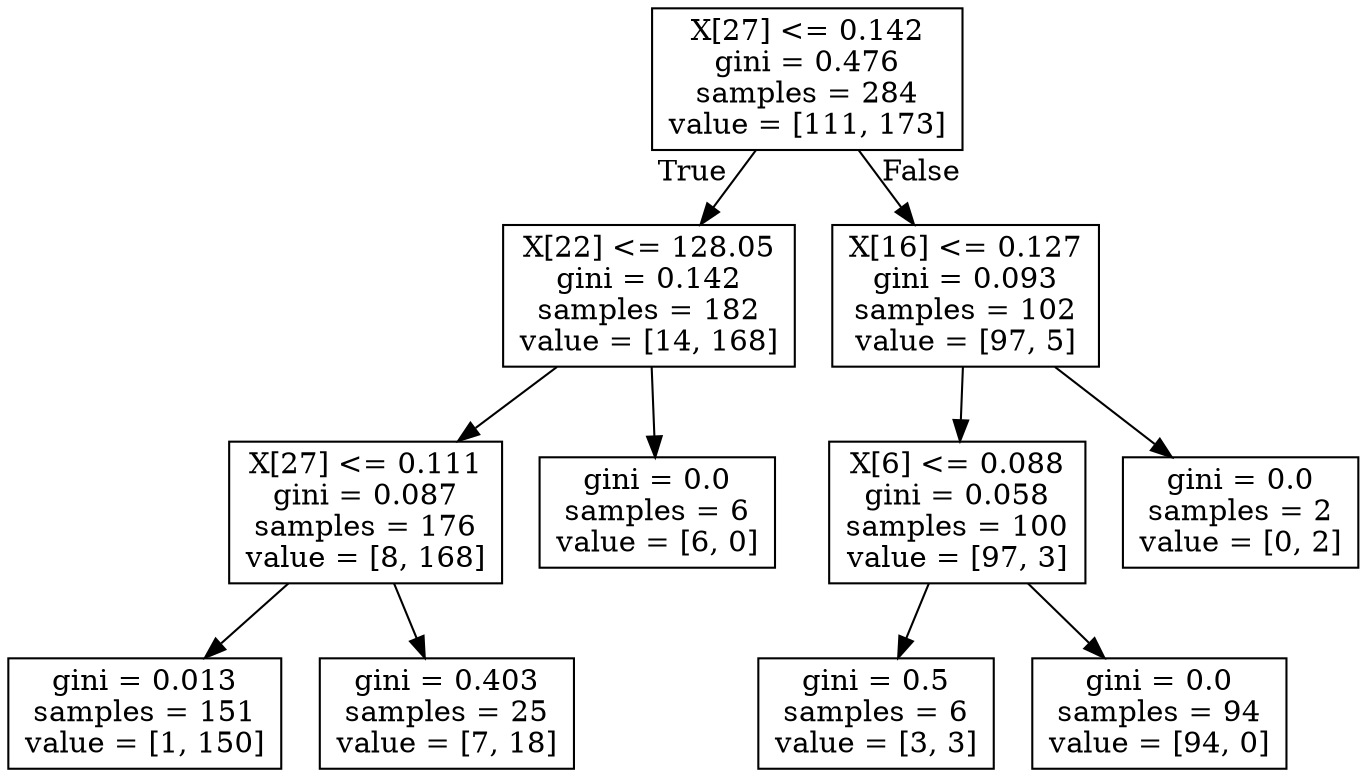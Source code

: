 digraph Tree {
node [shape=box] ;
0 [label="X[27] <= 0.142\ngini = 0.476\nsamples = 284\nvalue = [111, 173]"] ;
1 [label="X[22] <= 128.05\ngini = 0.142\nsamples = 182\nvalue = [14, 168]"] ;
0 -> 1 [labeldistance=2.5, labelangle=45, headlabel="True"] ;
2 [label="X[27] <= 0.111\ngini = 0.087\nsamples = 176\nvalue = [8, 168]"] ;
1 -> 2 ;
3 [label="gini = 0.013\nsamples = 151\nvalue = [1, 150]"] ;
2 -> 3 ;
4 [label="gini = 0.403\nsamples = 25\nvalue = [7, 18]"] ;
2 -> 4 ;
5 [label="gini = 0.0\nsamples = 6\nvalue = [6, 0]"] ;
1 -> 5 ;
6 [label="X[16] <= 0.127\ngini = 0.093\nsamples = 102\nvalue = [97, 5]"] ;
0 -> 6 [labeldistance=2.5, labelangle=-45, headlabel="False"] ;
7 [label="X[6] <= 0.088\ngini = 0.058\nsamples = 100\nvalue = [97, 3]"] ;
6 -> 7 ;
8 [label="gini = 0.5\nsamples = 6\nvalue = [3, 3]"] ;
7 -> 8 ;
9 [label="gini = 0.0\nsamples = 94\nvalue = [94, 0]"] ;
7 -> 9 ;
10 [label="gini = 0.0\nsamples = 2\nvalue = [0, 2]"] ;
6 -> 10 ;
}